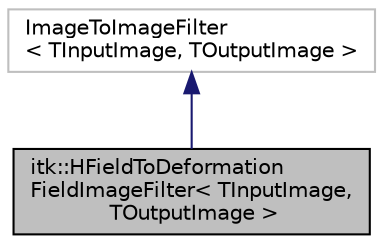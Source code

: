 digraph "itk::HFieldToDeformationFieldImageFilter&lt; TInputImage, TOutputImage &gt;"
{
  bgcolor="transparent";
  edge [fontname="Helvetica",fontsize="10",labelfontname="Helvetica",labelfontsize="10"];
  node [fontname="Helvetica",fontsize="10",shape=record];
  Node2 [label="itk::HFieldToDeformation\lFieldImageFilter\< TInputImage,\l TOutputImage \>",height=0.2,width=0.4,color="black", fillcolor="grey75", style="filled", fontcolor="black"];
  Node3 -> Node2 [dir="back",color="midnightblue",fontsize="10",style="solid",fontname="Helvetica"];
  Node3 [label="ImageToImageFilter\l\< TInputImage, TOutputImage \>",height=0.2,width=0.4,color="grey75"];
}
